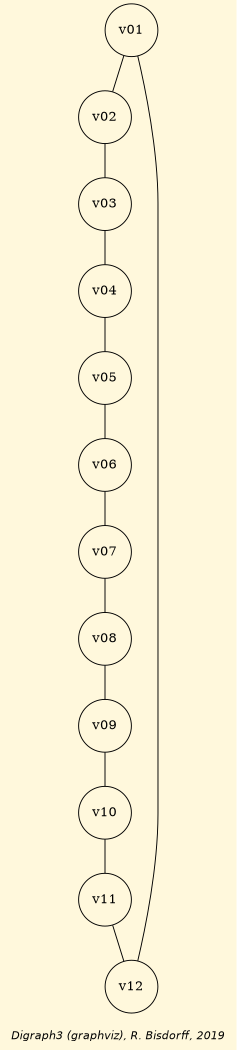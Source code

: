 strict graph G {
graph [ bgcolor = cornsilk, fontname = "Helvetica-Oblique",
 fontsize = 12,
 label = "\nDigraph3 (graphviz), R. Bisdorff, 2019", size="7,7"];
n1 [shape = "circle", label = "v01"];
n2 [shape = "circle", label = "v02"];
n3 [shape = "circle", label = "v03"];
n4 [shape = "circle", label = "v04"];
n5 [shape = "circle", label = "v05"];
n6 [shape = "circle", label = "v06"];
n7 [shape = "circle", label = "v07"];
n8 [shape = "circle", label = "v08"];
n9 [shape = "circle", label = "v09"];
n10 [shape = "circle", label = "v10"];
n11 [shape = "circle", label = "v11"];
n12 [shape = "circle", label = "v12"];
n1-- n2 [dir=both,style="setlinewidth(1)",color=black, arrowhead=none, arrowtail=none] ;
n1-- n12 [dir=both,style="setlinewidth(1)",color=black, arrowhead=none, arrowtail=none] ;
n2-- n3 [dir=both,style="setlinewidth(1)",color=black, arrowhead=none, arrowtail=none] ;
n3-- n4 [dir=both,style="setlinewidth(1)",color=black, arrowhead=none, arrowtail=none] ;
n4-- n5 [dir=both,style="setlinewidth(1)",color=black, arrowhead=none, arrowtail=none] ;
n5-- n6 [dir=both,style="setlinewidth(1)",color=black, arrowhead=none, arrowtail=none] ;
n6-- n7 [dir=both,style="setlinewidth(1)",color=black, arrowhead=none, arrowtail=none] ;
n7-- n8 [dir=both,style="setlinewidth(1)",color=black, arrowhead=none, arrowtail=none] ;
n8-- n9 [dir=both,style="setlinewidth(1)",color=black, arrowhead=none, arrowtail=none] ;
n9-- n10 [dir=both,style="setlinewidth(1)",color=black, arrowhead=none, arrowtail=none] ;
n10-- n11 [dir=both,style="setlinewidth(1)",color=black, arrowhead=none, arrowtail=none] ;
n11-- n12 [dir=both,style="setlinewidth(1)",color=black, arrowhead=none, arrowtail=none] ;
}
